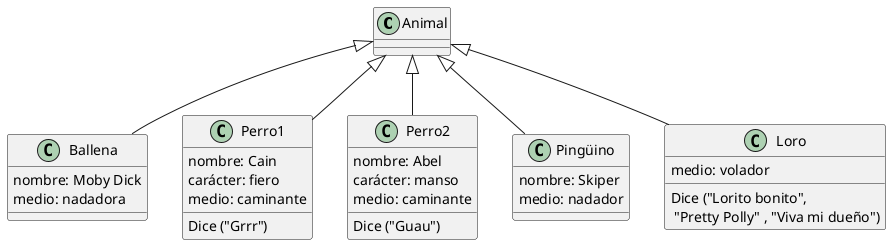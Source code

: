@startuml
class Animal{}
class Ballena{
nombre: Moby Dick
medio: nadadora
}
class Perro1{
nombre: Cain
carácter: fiero
medio: caminante
Dice ("Grrr")
}
class Perro2{
nombre: Abel
carácter: manso
medio: caminante
Dice ("Guau")
}
class Pingüino{
nombre: Skiper
medio: nadador
}
class Loro{
medio: volador
Dice ("Lorito bonito",\n "Pretty Polly" , "Viva mi dueño")
}
Animal <|-- Ballena
Animal <|-- Perro1
Animal <|-- Perro2
Animal <|-- Pingüino
Animal <|-- Loro
@enduml